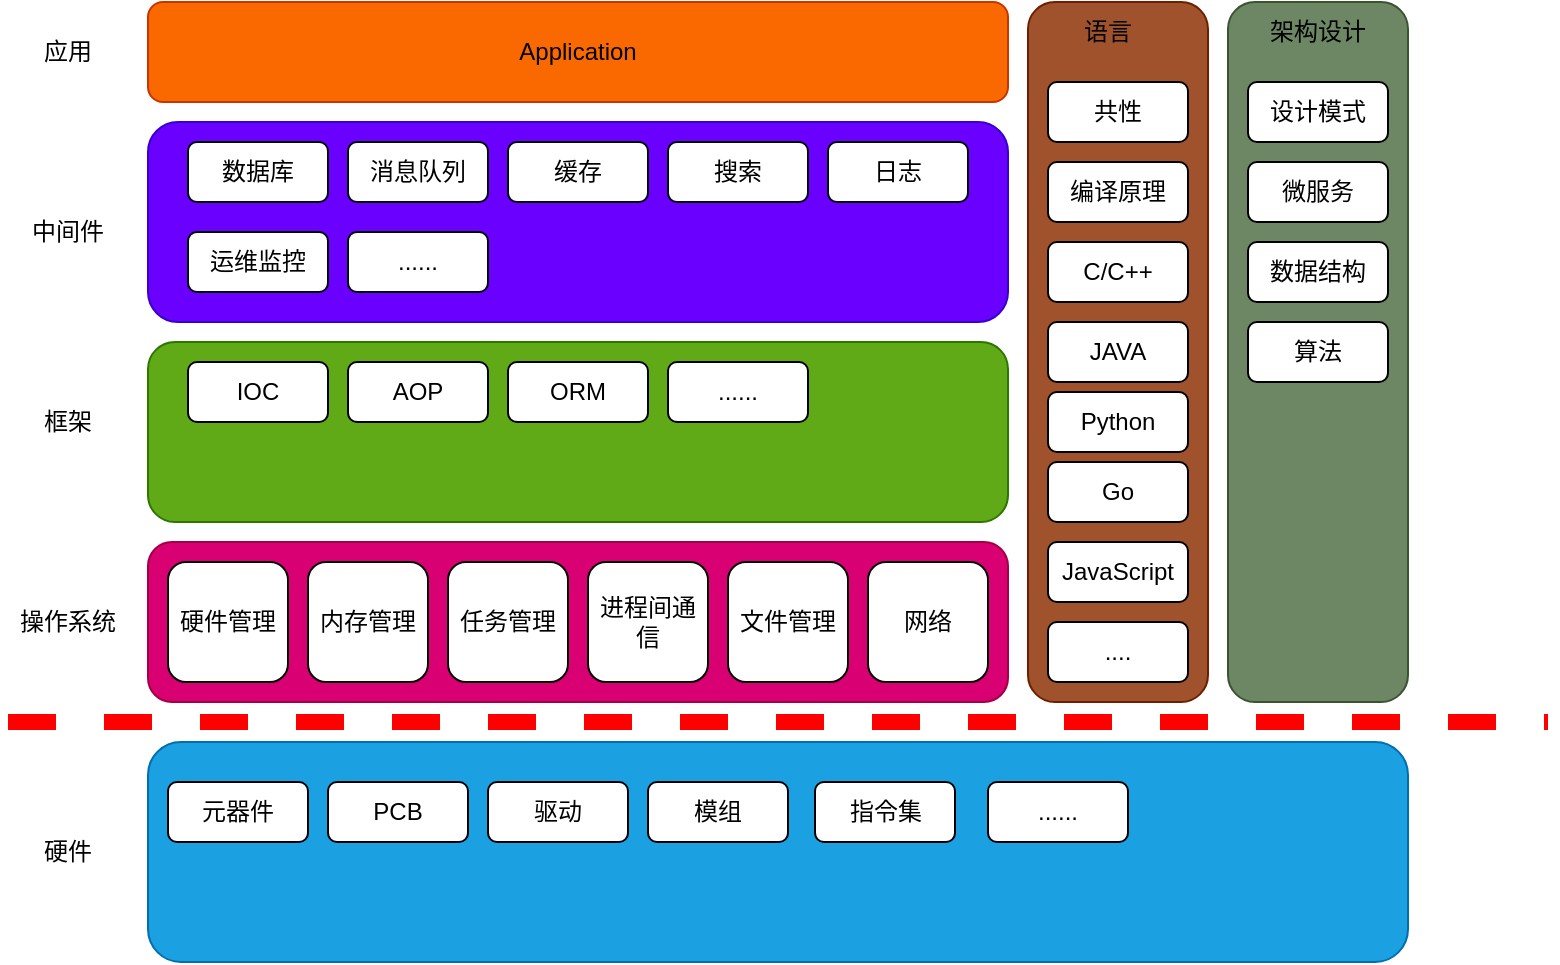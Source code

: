 <mxfile>
    <diagram id="o7o1J_wpwB9Cr8JrxtlP" name="Page-1">
        <mxGraphModel dx="942" dy="392" grid="1" gridSize="10" guides="1" tooltips="1" connect="1" arrows="1" fold="1" page="1" pageScale="1" pageWidth="827" pageHeight="1169" math="0" shadow="0">
            <root>
                <mxCell id="0"/>
                <mxCell id="1" parent="0"/>
                <mxCell id="dZcRFRpZDF-fULqlXCUv-1" value="" style="whiteSpace=wrap;html=1;fillColor=#1ba1e2;fontColor=#ffffff;strokeColor=#006EAF;rounded=1;" parent="1" vertex="1">
                    <mxGeometry x="80" y="420" width="630" height="110" as="geometry"/>
                </mxCell>
                <mxCell id="dZcRFRpZDF-fULqlXCUv-2" value="" style="endArrow=none;dashed=1;html=1;fillColor=#d80073;strokeColor=#FF0000;strokeWidth=8;" parent="1" edge="1">
                    <mxGeometry width="50" height="50" relative="1" as="geometry">
                        <mxPoint x="10" y="410" as="sourcePoint"/>
                        <mxPoint x="780" y="410" as="targetPoint"/>
                    </mxGeometry>
                </mxCell>
                <mxCell id="dZcRFRpZDF-fULqlXCUv-3" value="" style="whiteSpace=wrap;html=1;fillColor=#d80073;fontColor=#ffffff;strokeColor=#A50040;rounded=1;" parent="1" vertex="1">
                    <mxGeometry x="80" y="320" width="430" height="80" as="geometry"/>
                </mxCell>
                <mxCell id="dZcRFRpZDF-fULqlXCUv-4" value="" style="whiteSpace=wrap;html=1;fillColor=#a0522d;fontColor=#ffffff;strokeColor=#6D1F00;rounded=1;" parent="1" vertex="1">
                    <mxGeometry x="520" y="50" width="90" height="350" as="geometry"/>
                </mxCell>
                <mxCell id="dZcRFRpZDF-fULqlXCUv-7" value="硬件" style="text;html=1;strokeColor=none;fillColor=none;align=center;verticalAlign=middle;whiteSpace=wrap;rounded=1;" parent="1" vertex="1">
                    <mxGeometry x="10" y="460" width="60" height="30" as="geometry"/>
                </mxCell>
                <mxCell id="dZcRFRpZDF-fULqlXCUv-8" value="操作系统" style="text;html=1;strokeColor=none;fillColor=none;align=center;verticalAlign=middle;whiteSpace=wrap;rounded=1;" parent="1" vertex="1">
                    <mxGeometry x="10" y="345" width="60" height="30" as="geometry"/>
                </mxCell>
                <mxCell id="dZcRFRpZDF-fULqlXCUv-9" value="" style="whiteSpace=wrap;html=1;fillColor=#60a917;fontColor=#ffffff;strokeColor=#2D7600;rounded=1;" parent="1" vertex="1">
                    <mxGeometry x="80" y="220" width="430" height="90" as="geometry"/>
                </mxCell>
                <mxCell id="dZcRFRpZDF-fULqlXCUv-11" value="框架" style="text;html=1;strokeColor=none;fillColor=none;align=center;verticalAlign=middle;whiteSpace=wrap;rounded=1;" parent="1" vertex="1">
                    <mxGeometry x="10" y="245" width="60" height="30" as="geometry"/>
                </mxCell>
                <mxCell id="dZcRFRpZDF-fULqlXCUv-13" value="Application" style="whiteSpace=wrap;html=1;fillColor=#fa6800;fontColor=#000000;strokeColor=#C73500;rounded=1;" parent="1" vertex="1">
                    <mxGeometry x="80" y="50" width="430" height="50" as="geometry"/>
                </mxCell>
                <mxCell id="dZcRFRpZDF-fULqlXCUv-15" value="" style="whiteSpace=wrap;html=1;fillColor=#6a00ff;fontColor=#ffffff;strokeColor=#3700CC;rounded=1;" parent="1" vertex="1">
                    <mxGeometry x="80" y="110" width="430" height="100" as="geometry"/>
                </mxCell>
                <mxCell id="dZcRFRpZDF-fULqlXCUv-16" value="中间件" style="text;html=1;strokeColor=none;fillColor=none;align=center;verticalAlign=middle;whiteSpace=wrap;rounded=1;" parent="1" vertex="1">
                    <mxGeometry x="10" y="150" width="60" height="30" as="geometry"/>
                </mxCell>
                <mxCell id="dZcRFRpZDF-fULqlXCUv-17" value="应用" style="text;html=1;strokeColor=none;fillColor=none;align=center;verticalAlign=middle;whiteSpace=wrap;rounded=1;" parent="1" vertex="1">
                    <mxGeometry x="10" y="60" width="60" height="30" as="geometry"/>
                </mxCell>
                <mxCell id="dZcRFRpZDF-fULqlXCUv-18" value="语言" style="text;html=1;strokeColor=none;fillColor=none;align=center;verticalAlign=middle;whiteSpace=wrap;rounded=1;" parent="1" vertex="1">
                    <mxGeometry x="530" y="50" width="60" height="30" as="geometry"/>
                </mxCell>
                <mxCell id="dZcRFRpZDF-fULqlXCUv-19" value="" style="whiteSpace=wrap;html=1;fillColor=#6d8764;fontColor=#ffffff;strokeColor=#3A5431;rounded=1;" parent="1" vertex="1">
                    <mxGeometry x="620" y="50" width="90" height="350" as="geometry"/>
                </mxCell>
                <mxCell id="dZcRFRpZDF-fULqlXCUv-20" value="共性" style="whiteSpace=wrap;html=1;rounded=1;" parent="1" vertex="1">
                    <mxGeometry x="530" y="90" width="70" height="30" as="geometry"/>
                </mxCell>
                <mxCell id="dZcRFRpZDF-fULqlXCUv-21" value="编译原理" style="whiteSpace=wrap;html=1;rounded=1;" parent="1" vertex="1">
                    <mxGeometry x="530" y="130" width="70" height="30" as="geometry"/>
                </mxCell>
                <mxCell id="dZcRFRpZDF-fULqlXCUv-22" value="C/C++" style="whiteSpace=wrap;html=1;rounded=1;" parent="1" vertex="1">
                    <mxGeometry x="530" y="170" width="70" height="30" as="geometry"/>
                </mxCell>
                <mxCell id="dZcRFRpZDF-fULqlXCUv-23" value="JAVA" style="whiteSpace=wrap;html=1;rounded=1;" parent="1" vertex="1">
                    <mxGeometry x="530" y="210" width="70" height="30" as="geometry"/>
                </mxCell>
                <mxCell id="dZcRFRpZDF-fULqlXCUv-24" value="Python" style="whiteSpace=wrap;html=1;rounded=1;" parent="1" vertex="1">
                    <mxGeometry x="530" y="245" width="70" height="30" as="geometry"/>
                </mxCell>
                <mxCell id="dZcRFRpZDF-fULqlXCUv-27" value="Go" style="whiteSpace=wrap;html=1;rounded=1;" parent="1" vertex="1">
                    <mxGeometry x="530" y="280" width="70" height="30" as="geometry"/>
                </mxCell>
                <mxCell id="dZcRFRpZDF-fULqlXCUv-28" value="JavaScript" style="whiteSpace=wrap;html=1;rounded=1;" parent="1" vertex="1">
                    <mxGeometry x="530" y="320" width="70" height="30" as="geometry"/>
                </mxCell>
                <mxCell id="dZcRFRpZDF-fULqlXCUv-29" value="...." style="whiteSpace=wrap;html=1;rounded=1;" parent="1" vertex="1">
                    <mxGeometry x="530" y="360" width="70" height="30" as="geometry"/>
                </mxCell>
                <mxCell id="dZcRFRpZDF-fULqlXCUv-30" value="数据库" style="whiteSpace=wrap;html=1;rounded=1;" parent="1" vertex="1">
                    <mxGeometry x="100" y="120" width="70" height="30" as="geometry"/>
                </mxCell>
                <mxCell id="dZcRFRpZDF-fULqlXCUv-31" value="消息队列" style="whiteSpace=wrap;html=1;rounded=1;" parent="1" vertex="1">
                    <mxGeometry x="180" y="120" width="70" height="30" as="geometry"/>
                </mxCell>
                <mxCell id="dZcRFRpZDF-fULqlXCUv-33" value="缓存" style="whiteSpace=wrap;html=1;rounded=1;" parent="1" vertex="1">
                    <mxGeometry x="260" y="120" width="70" height="30" as="geometry"/>
                </mxCell>
                <mxCell id="dZcRFRpZDF-fULqlXCUv-34" value="搜索" style="whiteSpace=wrap;html=1;rounded=1;" parent="1" vertex="1">
                    <mxGeometry x="340" y="120" width="70" height="30" as="geometry"/>
                </mxCell>
                <mxCell id="dZcRFRpZDF-fULqlXCUv-35" value="日志" style="whiteSpace=wrap;html=1;rounded=1;" parent="1" vertex="1">
                    <mxGeometry x="420" y="120" width="70" height="30" as="geometry"/>
                </mxCell>
                <mxCell id="dZcRFRpZDF-fULqlXCUv-38" value="架构设计" style="text;html=1;strokeColor=none;fillColor=none;align=center;verticalAlign=middle;whiteSpace=wrap;rounded=1;" parent="1" vertex="1">
                    <mxGeometry x="635" y="50" width="60" height="30" as="geometry"/>
                </mxCell>
                <mxCell id="dZcRFRpZDF-fULqlXCUv-45" value="设计模式" style="whiteSpace=wrap;html=1;rounded=1;" parent="1" vertex="1">
                    <mxGeometry x="630" y="90" width="70" height="30" as="geometry"/>
                </mxCell>
                <mxCell id="dZcRFRpZDF-fULqlXCUv-46" value="微服务" style="whiteSpace=wrap;html=1;rounded=1;" parent="1" vertex="1">
                    <mxGeometry x="630" y="130" width="70" height="30" as="geometry"/>
                </mxCell>
                <mxCell id="dZcRFRpZDF-fULqlXCUv-47" value="运维监控" style="whiteSpace=wrap;html=1;rounded=1;" parent="1" vertex="1">
                    <mxGeometry x="100" y="165" width="70" height="30" as="geometry"/>
                </mxCell>
                <mxCell id="dZcRFRpZDF-fULqlXCUv-49" value="IOC" style="whiteSpace=wrap;html=1;rounded=1;" parent="1" vertex="1">
                    <mxGeometry x="100" y="230" width="70" height="30" as="geometry"/>
                </mxCell>
                <mxCell id="dZcRFRpZDF-fULqlXCUv-51" value="AOP" style="whiteSpace=wrap;html=1;rounded=1;" parent="1" vertex="1">
                    <mxGeometry x="180" y="230" width="70" height="30" as="geometry"/>
                </mxCell>
                <mxCell id="dZcRFRpZDF-fULqlXCUv-52" value="ORM" style="whiteSpace=wrap;html=1;rounded=1;" parent="1" vertex="1">
                    <mxGeometry x="260" y="230" width="70" height="30" as="geometry"/>
                </mxCell>
                <mxCell id="dZcRFRpZDF-fULqlXCUv-54" value="......" style="whiteSpace=wrap;html=1;rounded=1;" parent="1" vertex="1">
                    <mxGeometry x="340" y="230" width="70" height="30" as="geometry"/>
                </mxCell>
                <mxCell id="dZcRFRpZDF-fULqlXCUv-55" value="硬件管理" style="whiteSpace=wrap;html=1;rounded=1;" parent="1" vertex="1">
                    <mxGeometry x="90" y="330" width="60" height="60" as="geometry"/>
                </mxCell>
                <mxCell id="dZcRFRpZDF-fULqlXCUv-56" value="内存管理" style="whiteSpace=wrap;html=1;rounded=1;" parent="1" vertex="1">
                    <mxGeometry x="160" y="330" width="60" height="60" as="geometry"/>
                </mxCell>
                <mxCell id="dZcRFRpZDF-fULqlXCUv-58" value="任务管理" style="whiteSpace=wrap;html=1;rounded=1;" parent="1" vertex="1">
                    <mxGeometry x="230" y="330" width="60" height="60" as="geometry"/>
                </mxCell>
                <mxCell id="dZcRFRpZDF-fULqlXCUv-59" value="进程间通信" style="whiteSpace=wrap;html=1;rounded=1;" parent="1" vertex="1">
                    <mxGeometry x="300" y="330" width="60" height="60" as="geometry"/>
                </mxCell>
                <mxCell id="dZcRFRpZDF-fULqlXCUv-60" value="文件管理" style="whiteSpace=wrap;html=1;rounded=1;" parent="1" vertex="1">
                    <mxGeometry x="370" y="330" width="60" height="60" as="geometry"/>
                </mxCell>
                <mxCell id="dZcRFRpZDF-fULqlXCUv-61" value="网络" style="whiteSpace=wrap;html=1;rounded=1;" parent="1" vertex="1">
                    <mxGeometry x="440" y="330" width="60" height="60" as="geometry"/>
                </mxCell>
                <mxCell id="dZcRFRpZDF-fULqlXCUv-65" value="元器件" style="whiteSpace=wrap;html=1;rounded=1;" parent="1" vertex="1">
                    <mxGeometry x="90" y="440" width="70" height="30" as="geometry"/>
                </mxCell>
                <mxCell id="dZcRFRpZDF-fULqlXCUv-67" value="PCB" style="whiteSpace=wrap;html=1;rounded=1;" parent="1" vertex="1">
                    <mxGeometry x="170" y="440" width="70" height="30" as="geometry"/>
                </mxCell>
                <mxCell id="dZcRFRpZDF-fULqlXCUv-68" value="驱动" style="whiteSpace=wrap;html=1;rounded=1;" parent="1" vertex="1">
                    <mxGeometry x="250" y="440" width="70" height="30" as="geometry"/>
                </mxCell>
                <mxCell id="dZcRFRpZDF-fULqlXCUv-69" value="模组" style="whiteSpace=wrap;html=1;rounded=1;" parent="1" vertex="1">
                    <mxGeometry x="330" y="440" width="70" height="30" as="geometry"/>
                </mxCell>
                <mxCell id="dZcRFRpZDF-fULqlXCUv-71" value="......" style="whiteSpace=wrap;html=1;rounded=1;" parent="1" vertex="1">
                    <mxGeometry x="500" y="440" width="70" height="30" as="geometry"/>
                </mxCell>
                <mxCell id="dZcRFRpZDF-fULqlXCUv-72" value="指令集" style="whiteSpace=wrap;html=1;rounded=1;" parent="1" vertex="1">
                    <mxGeometry x="413.5" y="440" width="70" height="30" as="geometry"/>
                </mxCell>
                <mxCell id="dZcRFRpZDF-fULqlXCUv-76" value="......" style="whiteSpace=wrap;html=1;rounded=1;" parent="1" vertex="1">
                    <mxGeometry x="180" y="165" width="70" height="30" as="geometry"/>
                </mxCell>
                <mxCell id="3" value="数据结构" style="whiteSpace=wrap;html=1;rounded=1;" vertex="1" parent="1">
                    <mxGeometry x="630" y="170" width="70" height="30" as="geometry"/>
                </mxCell>
                <mxCell id="4" value="算法" style="whiteSpace=wrap;html=1;rounded=1;" vertex="1" parent="1">
                    <mxGeometry x="630" y="210" width="70" height="30" as="geometry"/>
                </mxCell>
            </root>
        </mxGraphModel>
    </diagram>
</mxfile>